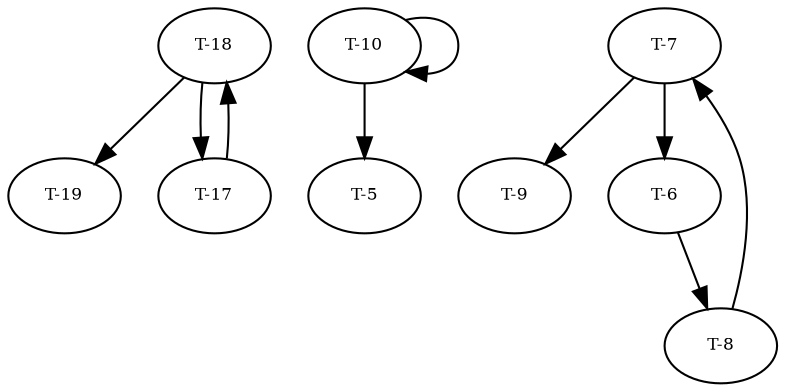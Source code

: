 digraph RGL__DirectedAdjacencyGraph {
    "T-18" [
        fontsize = 8,
        label = "T-18"
    ]

    "T-19" [
        fontsize = 8,
        label = "T-19"
    ]

    "T-10" [
        fontsize = 8,
        label = "T-10"
    ]

    "T-17" [
        fontsize = 8,
        label = "T-17"
    ]

    "T-7" [
        fontsize = 8,
        label = "T-7"
    ]

    "T-9" [
        fontsize = 8,
        label = "T-9"
    ]

    "T-5" [
        fontsize = 8,
        label = "T-5"
    ]

    "T-8" [
        fontsize = 8,
        label = "T-8"
    ]

    "T-6" [
        fontsize = 8,
        label = "T-6"
    ]

    "T-18" -> "T-19" [
        fontsize = 8
    ]

    "T-18" -> "T-17" [
        fontsize = 8
    ]

    "T-10" -> "T-10" [
        fontsize = 8
    ]

    "T-10" -> "T-5" [
        fontsize = 8
    ]

    "T-17" -> "T-18" [
        fontsize = 8
    ]

    "T-7" -> "T-9" [
        fontsize = 8
    ]

    "T-7" -> "T-6" [
        fontsize = 8
    ]

    "T-8" -> "T-7" [
        fontsize = 8
    ]

    "T-6" -> "T-8" [
        fontsize = 8
    ]
}
